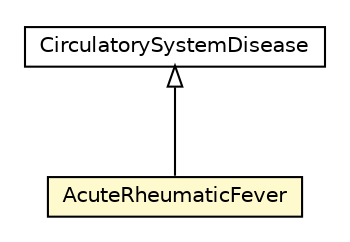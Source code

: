 #!/usr/local/bin/dot
#
# Class diagram 
# Generated by UMLGraph version R5_6-24-gf6e263 (http://www.umlgraph.org/)
#

digraph G {
	edge [fontname="Helvetica",fontsize=10,labelfontname="Helvetica",labelfontsize=10];
	node [fontname="Helvetica",fontsize=10,shape=plaintext];
	nodesep=0.25;
	ranksep=0.5;
	// org.universAAL.ontology.ICD10CirculatorySystemDiseases.owl.AcuteRheumaticFever
	c2074206 [label=<<table title="org.universAAL.ontology.ICD10CirculatorySystemDiseases.owl.AcuteRheumaticFever" border="0" cellborder="1" cellspacing="0" cellpadding="2" port="p" bgcolor="lemonChiffon" href="./AcuteRheumaticFever.html">
		<tr><td><table border="0" cellspacing="0" cellpadding="1">
<tr><td align="center" balign="center"> AcuteRheumaticFever </td></tr>
		</table></td></tr>
		</table>>, URL="./AcuteRheumaticFever.html", fontname="Helvetica", fontcolor="black", fontsize=10.0];
	// org.universAAL.ontology.ICD10Diseases.owl.CirculatorySystemDisease
	c2074214 [label=<<table title="org.universAAL.ontology.ICD10Diseases.owl.CirculatorySystemDisease" border="0" cellborder="1" cellspacing="0" cellpadding="2" port="p" href="../../ICD10Diseases/owl/CirculatorySystemDisease.html">
		<tr><td><table border="0" cellspacing="0" cellpadding="1">
<tr><td align="center" balign="center"> CirculatorySystemDisease </td></tr>
		</table></td></tr>
		</table>>, URL="../../ICD10Diseases/owl/CirculatorySystemDisease.html", fontname="Helvetica", fontcolor="black", fontsize=10.0];
	//org.universAAL.ontology.ICD10CirculatorySystemDiseases.owl.AcuteRheumaticFever extends org.universAAL.ontology.ICD10Diseases.owl.CirculatorySystemDisease
	c2074214:p -> c2074206:p [dir=back,arrowtail=empty];
}

